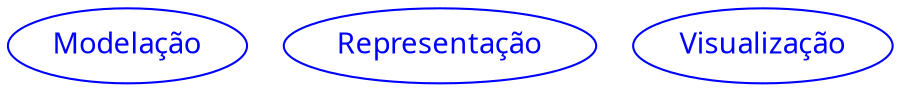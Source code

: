 # https://sketchviz.com/new

digraph G {
  
  node [fontname = "Handlee", fontcolor="blue", color="blue"];
  edge [fontname = "Handlee", fontcolor="blue", color="blue"];

  
  Modelação [shape=ellipse];
  Representação [shape=ellipse];
  Visualização [shape=ellipse];
}

